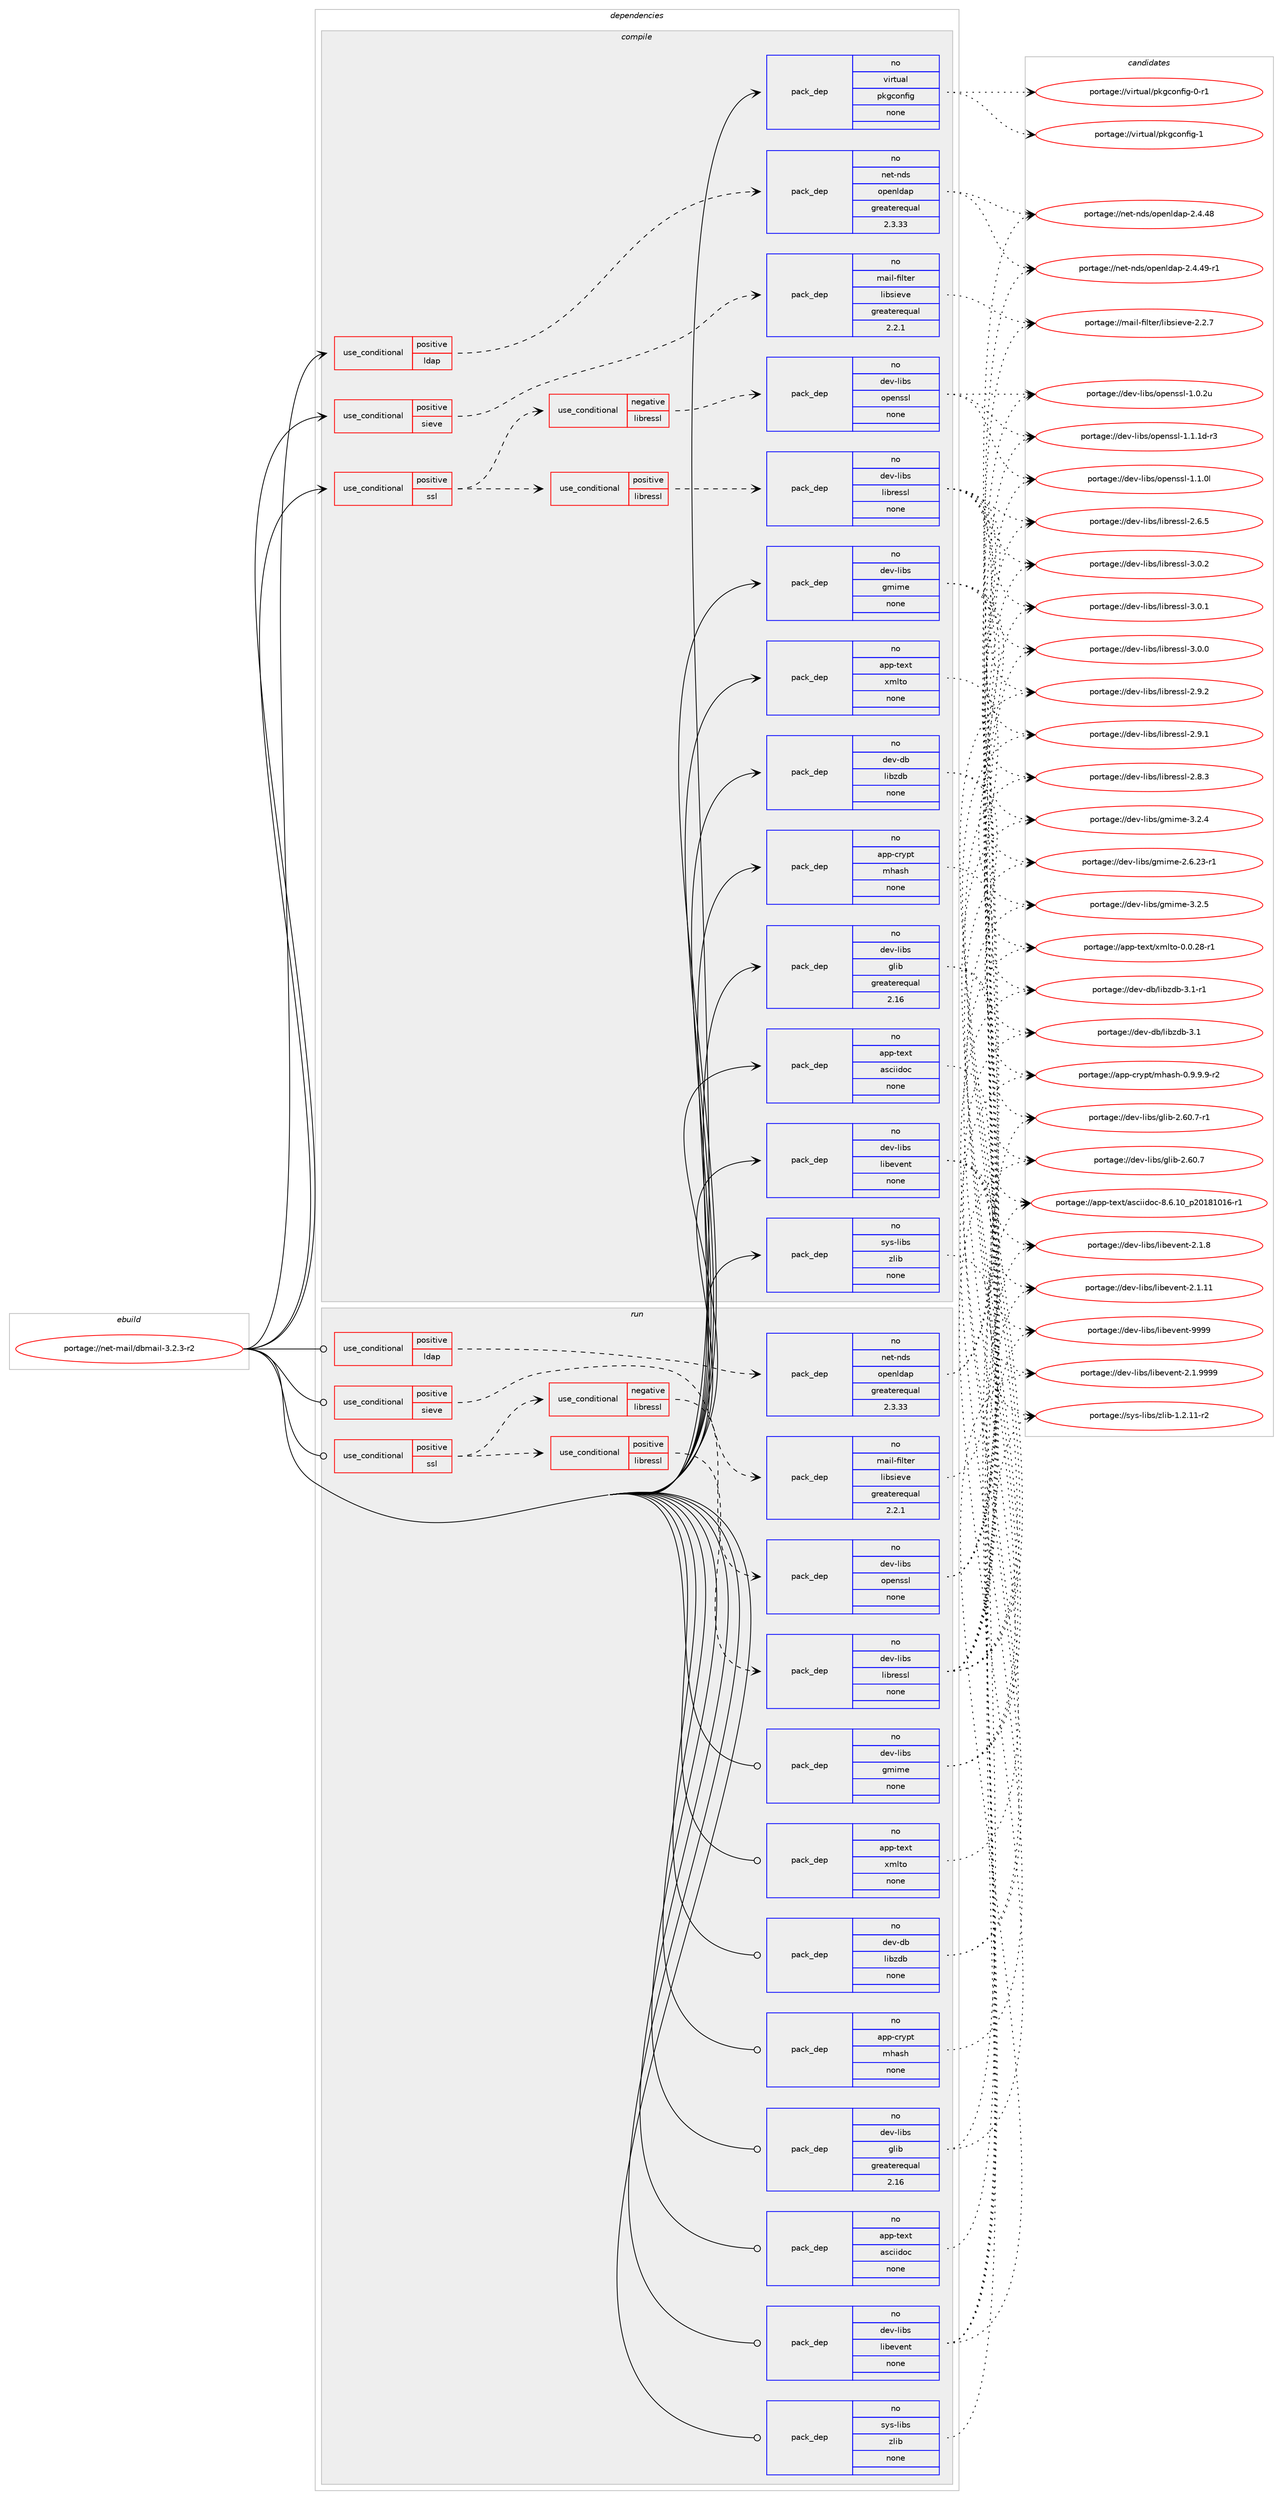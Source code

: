 digraph prolog {

# *************
# Graph options
# *************

newrank=true;
concentrate=true;
compound=true;
graph [rankdir=LR,fontname=Helvetica,fontsize=10,ranksep=1.5];#, ranksep=2.5, nodesep=0.2];
edge  [arrowhead=vee];
node  [fontname=Helvetica,fontsize=10];

# **********
# The ebuild
# **********

subgraph cluster_leftcol {
color=gray;
rank=same;
label=<<i>ebuild</i>>;
id [label="portage://net-mail/dbmail-3.2.3-r2", color=red, width=4, href="../net-mail/dbmail-3.2.3-r2.svg"];
}

# ****************
# The dependencies
# ****************

subgraph cluster_midcol {
color=gray;
label=<<i>dependencies</i>>;
subgraph cluster_compile {
fillcolor="#eeeeee";
style=filled;
label=<<i>compile</i>>;
subgraph cond28237 {
dependency133480 [label=<<TABLE BORDER="0" CELLBORDER="1" CELLSPACING="0" CELLPADDING="4"><TR><TD ROWSPAN="3" CELLPADDING="10">use_conditional</TD></TR><TR><TD>positive</TD></TR><TR><TD>ldap</TD></TR></TABLE>>, shape=none, color=red];
subgraph pack103039 {
dependency133481 [label=<<TABLE BORDER="0" CELLBORDER="1" CELLSPACING="0" CELLPADDING="4" WIDTH="220"><TR><TD ROWSPAN="6" CELLPADDING="30">pack_dep</TD></TR><TR><TD WIDTH="110">no</TD></TR><TR><TD>net-nds</TD></TR><TR><TD>openldap</TD></TR><TR><TD>greaterequal</TD></TR><TR><TD>2.3.33</TD></TR></TABLE>>, shape=none, color=blue];
}
dependency133480:e -> dependency133481:w [weight=20,style="dashed",arrowhead="vee"];
}
id:e -> dependency133480:w [weight=20,style="solid",arrowhead="vee"];
subgraph cond28238 {
dependency133482 [label=<<TABLE BORDER="0" CELLBORDER="1" CELLSPACING="0" CELLPADDING="4"><TR><TD ROWSPAN="3" CELLPADDING="10">use_conditional</TD></TR><TR><TD>positive</TD></TR><TR><TD>sieve</TD></TR></TABLE>>, shape=none, color=red];
subgraph pack103040 {
dependency133483 [label=<<TABLE BORDER="0" CELLBORDER="1" CELLSPACING="0" CELLPADDING="4" WIDTH="220"><TR><TD ROWSPAN="6" CELLPADDING="30">pack_dep</TD></TR><TR><TD WIDTH="110">no</TD></TR><TR><TD>mail-filter</TD></TR><TR><TD>libsieve</TD></TR><TR><TD>greaterequal</TD></TR><TR><TD>2.2.1</TD></TR></TABLE>>, shape=none, color=blue];
}
dependency133482:e -> dependency133483:w [weight=20,style="dashed",arrowhead="vee"];
}
id:e -> dependency133482:w [weight=20,style="solid",arrowhead="vee"];
subgraph cond28239 {
dependency133484 [label=<<TABLE BORDER="0" CELLBORDER="1" CELLSPACING="0" CELLPADDING="4"><TR><TD ROWSPAN="3" CELLPADDING="10">use_conditional</TD></TR><TR><TD>positive</TD></TR><TR><TD>ssl</TD></TR></TABLE>>, shape=none, color=red];
subgraph cond28240 {
dependency133485 [label=<<TABLE BORDER="0" CELLBORDER="1" CELLSPACING="0" CELLPADDING="4"><TR><TD ROWSPAN="3" CELLPADDING="10">use_conditional</TD></TR><TR><TD>negative</TD></TR><TR><TD>libressl</TD></TR></TABLE>>, shape=none, color=red];
subgraph pack103041 {
dependency133486 [label=<<TABLE BORDER="0" CELLBORDER="1" CELLSPACING="0" CELLPADDING="4" WIDTH="220"><TR><TD ROWSPAN="6" CELLPADDING="30">pack_dep</TD></TR><TR><TD WIDTH="110">no</TD></TR><TR><TD>dev-libs</TD></TR><TR><TD>openssl</TD></TR><TR><TD>none</TD></TR><TR><TD></TD></TR></TABLE>>, shape=none, color=blue];
}
dependency133485:e -> dependency133486:w [weight=20,style="dashed",arrowhead="vee"];
}
dependency133484:e -> dependency133485:w [weight=20,style="dashed",arrowhead="vee"];
subgraph cond28241 {
dependency133487 [label=<<TABLE BORDER="0" CELLBORDER="1" CELLSPACING="0" CELLPADDING="4"><TR><TD ROWSPAN="3" CELLPADDING="10">use_conditional</TD></TR><TR><TD>positive</TD></TR><TR><TD>libressl</TD></TR></TABLE>>, shape=none, color=red];
subgraph pack103042 {
dependency133488 [label=<<TABLE BORDER="0" CELLBORDER="1" CELLSPACING="0" CELLPADDING="4" WIDTH="220"><TR><TD ROWSPAN="6" CELLPADDING="30">pack_dep</TD></TR><TR><TD WIDTH="110">no</TD></TR><TR><TD>dev-libs</TD></TR><TR><TD>libressl</TD></TR><TR><TD>none</TD></TR><TR><TD></TD></TR></TABLE>>, shape=none, color=blue];
}
dependency133487:e -> dependency133488:w [weight=20,style="dashed",arrowhead="vee"];
}
dependency133484:e -> dependency133487:w [weight=20,style="dashed",arrowhead="vee"];
}
id:e -> dependency133484:w [weight=20,style="solid",arrowhead="vee"];
subgraph pack103043 {
dependency133489 [label=<<TABLE BORDER="0" CELLBORDER="1" CELLSPACING="0" CELLPADDING="4" WIDTH="220"><TR><TD ROWSPAN="6" CELLPADDING="30">pack_dep</TD></TR><TR><TD WIDTH="110">no</TD></TR><TR><TD>app-crypt</TD></TR><TR><TD>mhash</TD></TR><TR><TD>none</TD></TR><TR><TD></TD></TR></TABLE>>, shape=none, color=blue];
}
id:e -> dependency133489:w [weight=20,style="solid",arrowhead="vee"];
subgraph pack103044 {
dependency133490 [label=<<TABLE BORDER="0" CELLBORDER="1" CELLSPACING="0" CELLPADDING="4" WIDTH="220"><TR><TD ROWSPAN="6" CELLPADDING="30">pack_dep</TD></TR><TR><TD WIDTH="110">no</TD></TR><TR><TD>app-text</TD></TR><TR><TD>asciidoc</TD></TR><TR><TD>none</TD></TR><TR><TD></TD></TR></TABLE>>, shape=none, color=blue];
}
id:e -> dependency133490:w [weight=20,style="solid",arrowhead="vee"];
subgraph pack103045 {
dependency133491 [label=<<TABLE BORDER="0" CELLBORDER="1" CELLSPACING="0" CELLPADDING="4" WIDTH="220"><TR><TD ROWSPAN="6" CELLPADDING="30">pack_dep</TD></TR><TR><TD WIDTH="110">no</TD></TR><TR><TD>app-text</TD></TR><TR><TD>xmlto</TD></TR><TR><TD>none</TD></TR><TR><TD></TD></TR></TABLE>>, shape=none, color=blue];
}
id:e -> dependency133491:w [weight=20,style="solid",arrowhead="vee"];
subgraph pack103046 {
dependency133492 [label=<<TABLE BORDER="0" CELLBORDER="1" CELLSPACING="0" CELLPADDING="4" WIDTH="220"><TR><TD ROWSPAN="6" CELLPADDING="30">pack_dep</TD></TR><TR><TD WIDTH="110">no</TD></TR><TR><TD>dev-db</TD></TR><TR><TD>libzdb</TD></TR><TR><TD>none</TD></TR><TR><TD></TD></TR></TABLE>>, shape=none, color=blue];
}
id:e -> dependency133492:w [weight=20,style="solid",arrowhead="vee"];
subgraph pack103047 {
dependency133493 [label=<<TABLE BORDER="0" CELLBORDER="1" CELLSPACING="0" CELLPADDING="4" WIDTH="220"><TR><TD ROWSPAN="6" CELLPADDING="30">pack_dep</TD></TR><TR><TD WIDTH="110">no</TD></TR><TR><TD>dev-libs</TD></TR><TR><TD>glib</TD></TR><TR><TD>greaterequal</TD></TR><TR><TD>2.16</TD></TR></TABLE>>, shape=none, color=blue];
}
id:e -> dependency133493:w [weight=20,style="solid",arrowhead="vee"];
subgraph pack103048 {
dependency133494 [label=<<TABLE BORDER="0" CELLBORDER="1" CELLSPACING="0" CELLPADDING="4" WIDTH="220"><TR><TD ROWSPAN="6" CELLPADDING="30">pack_dep</TD></TR><TR><TD WIDTH="110">no</TD></TR><TR><TD>dev-libs</TD></TR><TR><TD>gmime</TD></TR><TR><TD>none</TD></TR><TR><TD></TD></TR></TABLE>>, shape=none, color=blue];
}
id:e -> dependency133494:w [weight=20,style="solid",arrowhead="vee"];
subgraph pack103049 {
dependency133495 [label=<<TABLE BORDER="0" CELLBORDER="1" CELLSPACING="0" CELLPADDING="4" WIDTH="220"><TR><TD ROWSPAN="6" CELLPADDING="30">pack_dep</TD></TR><TR><TD WIDTH="110">no</TD></TR><TR><TD>dev-libs</TD></TR><TR><TD>libevent</TD></TR><TR><TD>none</TD></TR><TR><TD></TD></TR></TABLE>>, shape=none, color=blue];
}
id:e -> dependency133495:w [weight=20,style="solid",arrowhead="vee"];
subgraph pack103050 {
dependency133496 [label=<<TABLE BORDER="0" CELLBORDER="1" CELLSPACING="0" CELLPADDING="4" WIDTH="220"><TR><TD ROWSPAN="6" CELLPADDING="30">pack_dep</TD></TR><TR><TD WIDTH="110">no</TD></TR><TR><TD>sys-libs</TD></TR><TR><TD>zlib</TD></TR><TR><TD>none</TD></TR><TR><TD></TD></TR></TABLE>>, shape=none, color=blue];
}
id:e -> dependency133496:w [weight=20,style="solid",arrowhead="vee"];
subgraph pack103051 {
dependency133497 [label=<<TABLE BORDER="0" CELLBORDER="1" CELLSPACING="0" CELLPADDING="4" WIDTH="220"><TR><TD ROWSPAN="6" CELLPADDING="30">pack_dep</TD></TR><TR><TD WIDTH="110">no</TD></TR><TR><TD>virtual</TD></TR><TR><TD>pkgconfig</TD></TR><TR><TD>none</TD></TR><TR><TD></TD></TR></TABLE>>, shape=none, color=blue];
}
id:e -> dependency133497:w [weight=20,style="solid",arrowhead="vee"];
}
subgraph cluster_compileandrun {
fillcolor="#eeeeee";
style=filled;
label=<<i>compile and run</i>>;
}
subgraph cluster_run {
fillcolor="#eeeeee";
style=filled;
label=<<i>run</i>>;
subgraph cond28242 {
dependency133498 [label=<<TABLE BORDER="0" CELLBORDER="1" CELLSPACING="0" CELLPADDING="4"><TR><TD ROWSPAN="3" CELLPADDING="10">use_conditional</TD></TR><TR><TD>positive</TD></TR><TR><TD>ldap</TD></TR></TABLE>>, shape=none, color=red];
subgraph pack103052 {
dependency133499 [label=<<TABLE BORDER="0" CELLBORDER="1" CELLSPACING="0" CELLPADDING="4" WIDTH="220"><TR><TD ROWSPAN="6" CELLPADDING="30">pack_dep</TD></TR><TR><TD WIDTH="110">no</TD></TR><TR><TD>net-nds</TD></TR><TR><TD>openldap</TD></TR><TR><TD>greaterequal</TD></TR><TR><TD>2.3.33</TD></TR></TABLE>>, shape=none, color=blue];
}
dependency133498:e -> dependency133499:w [weight=20,style="dashed",arrowhead="vee"];
}
id:e -> dependency133498:w [weight=20,style="solid",arrowhead="odot"];
subgraph cond28243 {
dependency133500 [label=<<TABLE BORDER="0" CELLBORDER="1" CELLSPACING="0" CELLPADDING="4"><TR><TD ROWSPAN="3" CELLPADDING="10">use_conditional</TD></TR><TR><TD>positive</TD></TR><TR><TD>sieve</TD></TR></TABLE>>, shape=none, color=red];
subgraph pack103053 {
dependency133501 [label=<<TABLE BORDER="0" CELLBORDER="1" CELLSPACING="0" CELLPADDING="4" WIDTH="220"><TR><TD ROWSPAN="6" CELLPADDING="30">pack_dep</TD></TR><TR><TD WIDTH="110">no</TD></TR><TR><TD>mail-filter</TD></TR><TR><TD>libsieve</TD></TR><TR><TD>greaterequal</TD></TR><TR><TD>2.2.1</TD></TR></TABLE>>, shape=none, color=blue];
}
dependency133500:e -> dependency133501:w [weight=20,style="dashed",arrowhead="vee"];
}
id:e -> dependency133500:w [weight=20,style="solid",arrowhead="odot"];
subgraph cond28244 {
dependency133502 [label=<<TABLE BORDER="0" CELLBORDER="1" CELLSPACING="0" CELLPADDING="4"><TR><TD ROWSPAN="3" CELLPADDING="10">use_conditional</TD></TR><TR><TD>positive</TD></TR><TR><TD>ssl</TD></TR></TABLE>>, shape=none, color=red];
subgraph cond28245 {
dependency133503 [label=<<TABLE BORDER="0" CELLBORDER="1" CELLSPACING="0" CELLPADDING="4"><TR><TD ROWSPAN="3" CELLPADDING="10">use_conditional</TD></TR><TR><TD>negative</TD></TR><TR><TD>libressl</TD></TR></TABLE>>, shape=none, color=red];
subgraph pack103054 {
dependency133504 [label=<<TABLE BORDER="0" CELLBORDER="1" CELLSPACING="0" CELLPADDING="4" WIDTH="220"><TR><TD ROWSPAN="6" CELLPADDING="30">pack_dep</TD></TR><TR><TD WIDTH="110">no</TD></TR><TR><TD>dev-libs</TD></TR><TR><TD>openssl</TD></TR><TR><TD>none</TD></TR><TR><TD></TD></TR></TABLE>>, shape=none, color=blue];
}
dependency133503:e -> dependency133504:w [weight=20,style="dashed",arrowhead="vee"];
}
dependency133502:e -> dependency133503:w [weight=20,style="dashed",arrowhead="vee"];
subgraph cond28246 {
dependency133505 [label=<<TABLE BORDER="0" CELLBORDER="1" CELLSPACING="0" CELLPADDING="4"><TR><TD ROWSPAN="3" CELLPADDING="10">use_conditional</TD></TR><TR><TD>positive</TD></TR><TR><TD>libressl</TD></TR></TABLE>>, shape=none, color=red];
subgraph pack103055 {
dependency133506 [label=<<TABLE BORDER="0" CELLBORDER="1" CELLSPACING="0" CELLPADDING="4" WIDTH="220"><TR><TD ROWSPAN="6" CELLPADDING="30">pack_dep</TD></TR><TR><TD WIDTH="110">no</TD></TR><TR><TD>dev-libs</TD></TR><TR><TD>libressl</TD></TR><TR><TD>none</TD></TR><TR><TD></TD></TR></TABLE>>, shape=none, color=blue];
}
dependency133505:e -> dependency133506:w [weight=20,style="dashed",arrowhead="vee"];
}
dependency133502:e -> dependency133505:w [weight=20,style="dashed",arrowhead="vee"];
}
id:e -> dependency133502:w [weight=20,style="solid",arrowhead="odot"];
subgraph pack103056 {
dependency133507 [label=<<TABLE BORDER="0" CELLBORDER="1" CELLSPACING="0" CELLPADDING="4" WIDTH="220"><TR><TD ROWSPAN="6" CELLPADDING="30">pack_dep</TD></TR><TR><TD WIDTH="110">no</TD></TR><TR><TD>app-crypt</TD></TR><TR><TD>mhash</TD></TR><TR><TD>none</TD></TR><TR><TD></TD></TR></TABLE>>, shape=none, color=blue];
}
id:e -> dependency133507:w [weight=20,style="solid",arrowhead="odot"];
subgraph pack103057 {
dependency133508 [label=<<TABLE BORDER="0" CELLBORDER="1" CELLSPACING="0" CELLPADDING="4" WIDTH="220"><TR><TD ROWSPAN="6" CELLPADDING="30">pack_dep</TD></TR><TR><TD WIDTH="110">no</TD></TR><TR><TD>app-text</TD></TR><TR><TD>asciidoc</TD></TR><TR><TD>none</TD></TR><TR><TD></TD></TR></TABLE>>, shape=none, color=blue];
}
id:e -> dependency133508:w [weight=20,style="solid",arrowhead="odot"];
subgraph pack103058 {
dependency133509 [label=<<TABLE BORDER="0" CELLBORDER="1" CELLSPACING="0" CELLPADDING="4" WIDTH="220"><TR><TD ROWSPAN="6" CELLPADDING="30">pack_dep</TD></TR><TR><TD WIDTH="110">no</TD></TR><TR><TD>app-text</TD></TR><TR><TD>xmlto</TD></TR><TR><TD>none</TD></TR><TR><TD></TD></TR></TABLE>>, shape=none, color=blue];
}
id:e -> dependency133509:w [weight=20,style="solid",arrowhead="odot"];
subgraph pack103059 {
dependency133510 [label=<<TABLE BORDER="0" CELLBORDER="1" CELLSPACING="0" CELLPADDING="4" WIDTH="220"><TR><TD ROWSPAN="6" CELLPADDING="30">pack_dep</TD></TR><TR><TD WIDTH="110">no</TD></TR><TR><TD>dev-db</TD></TR><TR><TD>libzdb</TD></TR><TR><TD>none</TD></TR><TR><TD></TD></TR></TABLE>>, shape=none, color=blue];
}
id:e -> dependency133510:w [weight=20,style="solid",arrowhead="odot"];
subgraph pack103060 {
dependency133511 [label=<<TABLE BORDER="0" CELLBORDER="1" CELLSPACING="0" CELLPADDING="4" WIDTH="220"><TR><TD ROWSPAN="6" CELLPADDING="30">pack_dep</TD></TR><TR><TD WIDTH="110">no</TD></TR><TR><TD>dev-libs</TD></TR><TR><TD>glib</TD></TR><TR><TD>greaterequal</TD></TR><TR><TD>2.16</TD></TR></TABLE>>, shape=none, color=blue];
}
id:e -> dependency133511:w [weight=20,style="solid",arrowhead="odot"];
subgraph pack103061 {
dependency133512 [label=<<TABLE BORDER="0" CELLBORDER="1" CELLSPACING="0" CELLPADDING="4" WIDTH="220"><TR><TD ROWSPAN="6" CELLPADDING="30">pack_dep</TD></TR><TR><TD WIDTH="110">no</TD></TR><TR><TD>dev-libs</TD></TR><TR><TD>gmime</TD></TR><TR><TD>none</TD></TR><TR><TD></TD></TR></TABLE>>, shape=none, color=blue];
}
id:e -> dependency133512:w [weight=20,style="solid",arrowhead="odot"];
subgraph pack103062 {
dependency133513 [label=<<TABLE BORDER="0" CELLBORDER="1" CELLSPACING="0" CELLPADDING="4" WIDTH="220"><TR><TD ROWSPAN="6" CELLPADDING="30">pack_dep</TD></TR><TR><TD WIDTH="110">no</TD></TR><TR><TD>dev-libs</TD></TR><TR><TD>libevent</TD></TR><TR><TD>none</TD></TR><TR><TD></TD></TR></TABLE>>, shape=none, color=blue];
}
id:e -> dependency133513:w [weight=20,style="solid",arrowhead="odot"];
subgraph pack103063 {
dependency133514 [label=<<TABLE BORDER="0" CELLBORDER="1" CELLSPACING="0" CELLPADDING="4" WIDTH="220"><TR><TD ROWSPAN="6" CELLPADDING="30">pack_dep</TD></TR><TR><TD WIDTH="110">no</TD></TR><TR><TD>sys-libs</TD></TR><TR><TD>zlib</TD></TR><TR><TD>none</TD></TR><TR><TD></TD></TR></TABLE>>, shape=none, color=blue];
}
id:e -> dependency133514:w [weight=20,style="solid",arrowhead="odot"];
}
}

# **************
# The candidates
# **************

subgraph cluster_choices {
rank=same;
color=gray;
label=<<i>candidates</i>>;

subgraph choice103039 {
color=black;
nodesep=1;
choice110101116451101001154711111210111010810097112455046524652574511449 [label="portage://net-nds/openldap-2.4.49-r1", color=red, width=4,href="../net-nds/openldap-2.4.49-r1.svg"];
choice11010111645110100115471111121011101081009711245504652465256 [label="portage://net-nds/openldap-2.4.48", color=red, width=4,href="../net-nds/openldap-2.4.48.svg"];
dependency133481:e -> choice110101116451101001154711111210111010810097112455046524652574511449:w [style=dotted,weight="100"];
dependency133481:e -> choice11010111645110100115471111121011101081009711245504652465256:w [style=dotted,weight="100"];
}
subgraph choice103040 {
color=black;
nodesep=1;
choice10997105108451021051081161011144710810598115105101118101455046504655 [label="portage://mail-filter/libsieve-2.2.7", color=red, width=4,href="../mail-filter/libsieve-2.2.7.svg"];
dependency133483:e -> choice10997105108451021051081161011144710810598115105101118101455046504655:w [style=dotted,weight="100"];
}
subgraph choice103041 {
color=black;
nodesep=1;
choice1001011184510810598115471111121011101151151084549464946491004511451 [label="portage://dev-libs/openssl-1.1.1d-r3", color=red, width=4,href="../dev-libs/openssl-1.1.1d-r3.svg"];
choice100101118451081059811547111112101110115115108454946494648108 [label="portage://dev-libs/openssl-1.1.0l", color=red, width=4,href="../dev-libs/openssl-1.1.0l.svg"];
choice100101118451081059811547111112101110115115108454946484650117 [label="portage://dev-libs/openssl-1.0.2u", color=red, width=4,href="../dev-libs/openssl-1.0.2u.svg"];
dependency133486:e -> choice1001011184510810598115471111121011101151151084549464946491004511451:w [style=dotted,weight="100"];
dependency133486:e -> choice100101118451081059811547111112101110115115108454946494648108:w [style=dotted,weight="100"];
dependency133486:e -> choice100101118451081059811547111112101110115115108454946484650117:w [style=dotted,weight="100"];
}
subgraph choice103042 {
color=black;
nodesep=1;
choice10010111845108105981154710810598114101115115108455146484650 [label="portage://dev-libs/libressl-3.0.2", color=red, width=4,href="../dev-libs/libressl-3.0.2.svg"];
choice10010111845108105981154710810598114101115115108455146484649 [label="portage://dev-libs/libressl-3.0.1", color=red, width=4,href="../dev-libs/libressl-3.0.1.svg"];
choice10010111845108105981154710810598114101115115108455146484648 [label="portage://dev-libs/libressl-3.0.0", color=red, width=4,href="../dev-libs/libressl-3.0.0.svg"];
choice10010111845108105981154710810598114101115115108455046574650 [label="portage://dev-libs/libressl-2.9.2", color=red, width=4,href="../dev-libs/libressl-2.9.2.svg"];
choice10010111845108105981154710810598114101115115108455046574649 [label="portage://dev-libs/libressl-2.9.1", color=red, width=4,href="../dev-libs/libressl-2.9.1.svg"];
choice10010111845108105981154710810598114101115115108455046564651 [label="portage://dev-libs/libressl-2.8.3", color=red, width=4,href="../dev-libs/libressl-2.8.3.svg"];
choice10010111845108105981154710810598114101115115108455046544653 [label="portage://dev-libs/libressl-2.6.5", color=red, width=4,href="../dev-libs/libressl-2.6.5.svg"];
dependency133488:e -> choice10010111845108105981154710810598114101115115108455146484650:w [style=dotted,weight="100"];
dependency133488:e -> choice10010111845108105981154710810598114101115115108455146484649:w [style=dotted,weight="100"];
dependency133488:e -> choice10010111845108105981154710810598114101115115108455146484648:w [style=dotted,weight="100"];
dependency133488:e -> choice10010111845108105981154710810598114101115115108455046574650:w [style=dotted,weight="100"];
dependency133488:e -> choice10010111845108105981154710810598114101115115108455046574649:w [style=dotted,weight="100"];
dependency133488:e -> choice10010111845108105981154710810598114101115115108455046564651:w [style=dotted,weight="100"];
dependency133488:e -> choice10010111845108105981154710810598114101115115108455046544653:w [style=dotted,weight="100"];
}
subgraph choice103043 {
color=black;
nodesep=1;
choice971121124599114121112116471091049711510445484657465746574511450 [label="portage://app-crypt/mhash-0.9.9.9-r2", color=red, width=4,href="../app-crypt/mhash-0.9.9.9-r2.svg"];
dependency133489:e -> choice971121124599114121112116471091049711510445484657465746574511450:w [style=dotted,weight="100"];
}
subgraph choice103044 {
color=black;
nodesep=1;
choice971121124511610112011647971159910510510011199455646544649489511250484956494849544511449 [label="portage://app-text/asciidoc-8.6.10_p20181016-r1", color=red, width=4,href="../app-text/asciidoc-8.6.10_p20181016-r1.svg"];
dependency133490:e -> choice971121124511610112011647971159910510510011199455646544649489511250484956494849544511449:w [style=dotted,weight="100"];
}
subgraph choice103045 {
color=black;
nodesep=1;
choice971121124511610112011647120109108116111454846484650564511449 [label="portage://app-text/xmlto-0.0.28-r1", color=red, width=4,href="../app-text/xmlto-0.0.28-r1.svg"];
dependency133491:e -> choice971121124511610112011647120109108116111454846484650564511449:w [style=dotted,weight="100"];
}
subgraph choice103046 {
color=black;
nodesep=1;
choice1001011184510098471081059812210098455146494511449 [label="portage://dev-db/libzdb-3.1-r1", color=red, width=4,href="../dev-db/libzdb-3.1-r1.svg"];
choice100101118451009847108105981221009845514649 [label="portage://dev-db/libzdb-3.1", color=red, width=4,href="../dev-db/libzdb-3.1.svg"];
dependency133492:e -> choice1001011184510098471081059812210098455146494511449:w [style=dotted,weight="100"];
dependency133492:e -> choice100101118451009847108105981221009845514649:w [style=dotted,weight="100"];
}
subgraph choice103047 {
color=black;
nodesep=1;
choice10010111845108105981154710310810598455046544846554511449 [label="portage://dev-libs/glib-2.60.7-r1", color=red, width=4,href="../dev-libs/glib-2.60.7-r1.svg"];
choice1001011184510810598115471031081059845504654484655 [label="portage://dev-libs/glib-2.60.7", color=red, width=4,href="../dev-libs/glib-2.60.7.svg"];
dependency133493:e -> choice10010111845108105981154710310810598455046544846554511449:w [style=dotted,weight="100"];
dependency133493:e -> choice1001011184510810598115471031081059845504654484655:w [style=dotted,weight="100"];
}
subgraph choice103048 {
color=black;
nodesep=1;
choice100101118451081059811547103109105109101455146504653 [label="portage://dev-libs/gmime-3.2.5", color=red, width=4,href="../dev-libs/gmime-3.2.5.svg"];
choice100101118451081059811547103109105109101455146504652 [label="portage://dev-libs/gmime-3.2.4", color=red, width=4,href="../dev-libs/gmime-3.2.4.svg"];
choice100101118451081059811547103109105109101455046544650514511449 [label="portage://dev-libs/gmime-2.6.23-r1", color=red, width=4,href="../dev-libs/gmime-2.6.23-r1.svg"];
dependency133494:e -> choice100101118451081059811547103109105109101455146504653:w [style=dotted,weight="100"];
dependency133494:e -> choice100101118451081059811547103109105109101455146504652:w [style=dotted,weight="100"];
dependency133494:e -> choice100101118451081059811547103109105109101455046544650514511449:w [style=dotted,weight="100"];
}
subgraph choice103049 {
color=black;
nodesep=1;
choice100101118451081059811547108105981011181011101164557575757 [label="portage://dev-libs/libevent-9999", color=red, width=4,href="../dev-libs/libevent-9999.svg"];
choice10010111845108105981154710810598101118101110116455046494657575757 [label="portage://dev-libs/libevent-2.1.9999", color=red, width=4,href="../dev-libs/libevent-2.1.9999.svg"];
choice10010111845108105981154710810598101118101110116455046494656 [label="portage://dev-libs/libevent-2.1.8", color=red, width=4,href="../dev-libs/libevent-2.1.8.svg"];
choice1001011184510810598115471081059810111810111011645504649464949 [label="portage://dev-libs/libevent-2.1.11", color=red, width=4,href="../dev-libs/libevent-2.1.11.svg"];
dependency133495:e -> choice100101118451081059811547108105981011181011101164557575757:w [style=dotted,weight="100"];
dependency133495:e -> choice10010111845108105981154710810598101118101110116455046494657575757:w [style=dotted,weight="100"];
dependency133495:e -> choice10010111845108105981154710810598101118101110116455046494656:w [style=dotted,weight="100"];
dependency133495:e -> choice1001011184510810598115471081059810111810111011645504649464949:w [style=dotted,weight="100"];
}
subgraph choice103050 {
color=black;
nodesep=1;
choice11512111545108105981154712210810598454946504649494511450 [label="portage://sys-libs/zlib-1.2.11-r2", color=red, width=4,href="../sys-libs/zlib-1.2.11-r2.svg"];
dependency133496:e -> choice11512111545108105981154712210810598454946504649494511450:w [style=dotted,weight="100"];
}
subgraph choice103051 {
color=black;
nodesep=1;
choice1181051141161179710847112107103991111101021051034549 [label="portage://virtual/pkgconfig-1", color=red, width=4,href="../virtual/pkgconfig-1.svg"];
choice11810511411611797108471121071039911111010210510345484511449 [label="portage://virtual/pkgconfig-0-r1", color=red, width=4,href="../virtual/pkgconfig-0-r1.svg"];
dependency133497:e -> choice1181051141161179710847112107103991111101021051034549:w [style=dotted,weight="100"];
dependency133497:e -> choice11810511411611797108471121071039911111010210510345484511449:w [style=dotted,weight="100"];
}
subgraph choice103052 {
color=black;
nodesep=1;
choice110101116451101001154711111210111010810097112455046524652574511449 [label="portage://net-nds/openldap-2.4.49-r1", color=red, width=4,href="../net-nds/openldap-2.4.49-r1.svg"];
choice11010111645110100115471111121011101081009711245504652465256 [label="portage://net-nds/openldap-2.4.48", color=red, width=4,href="../net-nds/openldap-2.4.48.svg"];
dependency133499:e -> choice110101116451101001154711111210111010810097112455046524652574511449:w [style=dotted,weight="100"];
dependency133499:e -> choice11010111645110100115471111121011101081009711245504652465256:w [style=dotted,weight="100"];
}
subgraph choice103053 {
color=black;
nodesep=1;
choice10997105108451021051081161011144710810598115105101118101455046504655 [label="portage://mail-filter/libsieve-2.2.7", color=red, width=4,href="../mail-filter/libsieve-2.2.7.svg"];
dependency133501:e -> choice10997105108451021051081161011144710810598115105101118101455046504655:w [style=dotted,weight="100"];
}
subgraph choice103054 {
color=black;
nodesep=1;
choice1001011184510810598115471111121011101151151084549464946491004511451 [label="portage://dev-libs/openssl-1.1.1d-r3", color=red, width=4,href="../dev-libs/openssl-1.1.1d-r3.svg"];
choice100101118451081059811547111112101110115115108454946494648108 [label="portage://dev-libs/openssl-1.1.0l", color=red, width=4,href="../dev-libs/openssl-1.1.0l.svg"];
choice100101118451081059811547111112101110115115108454946484650117 [label="portage://dev-libs/openssl-1.0.2u", color=red, width=4,href="../dev-libs/openssl-1.0.2u.svg"];
dependency133504:e -> choice1001011184510810598115471111121011101151151084549464946491004511451:w [style=dotted,weight="100"];
dependency133504:e -> choice100101118451081059811547111112101110115115108454946494648108:w [style=dotted,weight="100"];
dependency133504:e -> choice100101118451081059811547111112101110115115108454946484650117:w [style=dotted,weight="100"];
}
subgraph choice103055 {
color=black;
nodesep=1;
choice10010111845108105981154710810598114101115115108455146484650 [label="portage://dev-libs/libressl-3.0.2", color=red, width=4,href="../dev-libs/libressl-3.0.2.svg"];
choice10010111845108105981154710810598114101115115108455146484649 [label="portage://dev-libs/libressl-3.0.1", color=red, width=4,href="../dev-libs/libressl-3.0.1.svg"];
choice10010111845108105981154710810598114101115115108455146484648 [label="portage://dev-libs/libressl-3.0.0", color=red, width=4,href="../dev-libs/libressl-3.0.0.svg"];
choice10010111845108105981154710810598114101115115108455046574650 [label="portage://dev-libs/libressl-2.9.2", color=red, width=4,href="../dev-libs/libressl-2.9.2.svg"];
choice10010111845108105981154710810598114101115115108455046574649 [label="portage://dev-libs/libressl-2.9.1", color=red, width=4,href="../dev-libs/libressl-2.9.1.svg"];
choice10010111845108105981154710810598114101115115108455046564651 [label="portage://dev-libs/libressl-2.8.3", color=red, width=4,href="../dev-libs/libressl-2.8.3.svg"];
choice10010111845108105981154710810598114101115115108455046544653 [label="portage://dev-libs/libressl-2.6.5", color=red, width=4,href="../dev-libs/libressl-2.6.5.svg"];
dependency133506:e -> choice10010111845108105981154710810598114101115115108455146484650:w [style=dotted,weight="100"];
dependency133506:e -> choice10010111845108105981154710810598114101115115108455146484649:w [style=dotted,weight="100"];
dependency133506:e -> choice10010111845108105981154710810598114101115115108455146484648:w [style=dotted,weight="100"];
dependency133506:e -> choice10010111845108105981154710810598114101115115108455046574650:w [style=dotted,weight="100"];
dependency133506:e -> choice10010111845108105981154710810598114101115115108455046574649:w [style=dotted,weight="100"];
dependency133506:e -> choice10010111845108105981154710810598114101115115108455046564651:w [style=dotted,weight="100"];
dependency133506:e -> choice10010111845108105981154710810598114101115115108455046544653:w [style=dotted,weight="100"];
}
subgraph choice103056 {
color=black;
nodesep=1;
choice971121124599114121112116471091049711510445484657465746574511450 [label="portage://app-crypt/mhash-0.9.9.9-r2", color=red, width=4,href="../app-crypt/mhash-0.9.9.9-r2.svg"];
dependency133507:e -> choice971121124599114121112116471091049711510445484657465746574511450:w [style=dotted,weight="100"];
}
subgraph choice103057 {
color=black;
nodesep=1;
choice971121124511610112011647971159910510510011199455646544649489511250484956494849544511449 [label="portage://app-text/asciidoc-8.6.10_p20181016-r1", color=red, width=4,href="../app-text/asciidoc-8.6.10_p20181016-r1.svg"];
dependency133508:e -> choice971121124511610112011647971159910510510011199455646544649489511250484956494849544511449:w [style=dotted,weight="100"];
}
subgraph choice103058 {
color=black;
nodesep=1;
choice971121124511610112011647120109108116111454846484650564511449 [label="portage://app-text/xmlto-0.0.28-r1", color=red, width=4,href="../app-text/xmlto-0.0.28-r1.svg"];
dependency133509:e -> choice971121124511610112011647120109108116111454846484650564511449:w [style=dotted,weight="100"];
}
subgraph choice103059 {
color=black;
nodesep=1;
choice1001011184510098471081059812210098455146494511449 [label="portage://dev-db/libzdb-3.1-r1", color=red, width=4,href="../dev-db/libzdb-3.1-r1.svg"];
choice100101118451009847108105981221009845514649 [label="portage://dev-db/libzdb-3.1", color=red, width=4,href="../dev-db/libzdb-3.1.svg"];
dependency133510:e -> choice1001011184510098471081059812210098455146494511449:w [style=dotted,weight="100"];
dependency133510:e -> choice100101118451009847108105981221009845514649:w [style=dotted,weight="100"];
}
subgraph choice103060 {
color=black;
nodesep=1;
choice10010111845108105981154710310810598455046544846554511449 [label="portage://dev-libs/glib-2.60.7-r1", color=red, width=4,href="../dev-libs/glib-2.60.7-r1.svg"];
choice1001011184510810598115471031081059845504654484655 [label="portage://dev-libs/glib-2.60.7", color=red, width=4,href="../dev-libs/glib-2.60.7.svg"];
dependency133511:e -> choice10010111845108105981154710310810598455046544846554511449:w [style=dotted,weight="100"];
dependency133511:e -> choice1001011184510810598115471031081059845504654484655:w [style=dotted,weight="100"];
}
subgraph choice103061 {
color=black;
nodesep=1;
choice100101118451081059811547103109105109101455146504653 [label="portage://dev-libs/gmime-3.2.5", color=red, width=4,href="../dev-libs/gmime-3.2.5.svg"];
choice100101118451081059811547103109105109101455146504652 [label="portage://dev-libs/gmime-3.2.4", color=red, width=4,href="../dev-libs/gmime-3.2.4.svg"];
choice100101118451081059811547103109105109101455046544650514511449 [label="portage://dev-libs/gmime-2.6.23-r1", color=red, width=4,href="../dev-libs/gmime-2.6.23-r1.svg"];
dependency133512:e -> choice100101118451081059811547103109105109101455146504653:w [style=dotted,weight="100"];
dependency133512:e -> choice100101118451081059811547103109105109101455146504652:w [style=dotted,weight="100"];
dependency133512:e -> choice100101118451081059811547103109105109101455046544650514511449:w [style=dotted,weight="100"];
}
subgraph choice103062 {
color=black;
nodesep=1;
choice100101118451081059811547108105981011181011101164557575757 [label="portage://dev-libs/libevent-9999", color=red, width=4,href="../dev-libs/libevent-9999.svg"];
choice10010111845108105981154710810598101118101110116455046494657575757 [label="portage://dev-libs/libevent-2.1.9999", color=red, width=4,href="../dev-libs/libevent-2.1.9999.svg"];
choice10010111845108105981154710810598101118101110116455046494656 [label="portage://dev-libs/libevent-2.1.8", color=red, width=4,href="../dev-libs/libevent-2.1.8.svg"];
choice1001011184510810598115471081059810111810111011645504649464949 [label="portage://dev-libs/libevent-2.1.11", color=red, width=4,href="../dev-libs/libevent-2.1.11.svg"];
dependency133513:e -> choice100101118451081059811547108105981011181011101164557575757:w [style=dotted,weight="100"];
dependency133513:e -> choice10010111845108105981154710810598101118101110116455046494657575757:w [style=dotted,weight="100"];
dependency133513:e -> choice10010111845108105981154710810598101118101110116455046494656:w [style=dotted,weight="100"];
dependency133513:e -> choice1001011184510810598115471081059810111810111011645504649464949:w [style=dotted,weight="100"];
}
subgraph choice103063 {
color=black;
nodesep=1;
choice11512111545108105981154712210810598454946504649494511450 [label="portage://sys-libs/zlib-1.2.11-r2", color=red, width=4,href="../sys-libs/zlib-1.2.11-r2.svg"];
dependency133514:e -> choice11512111545108105981154712210810598454946504649494511450:w [style=dotted,weight="100"];
}
}

}

